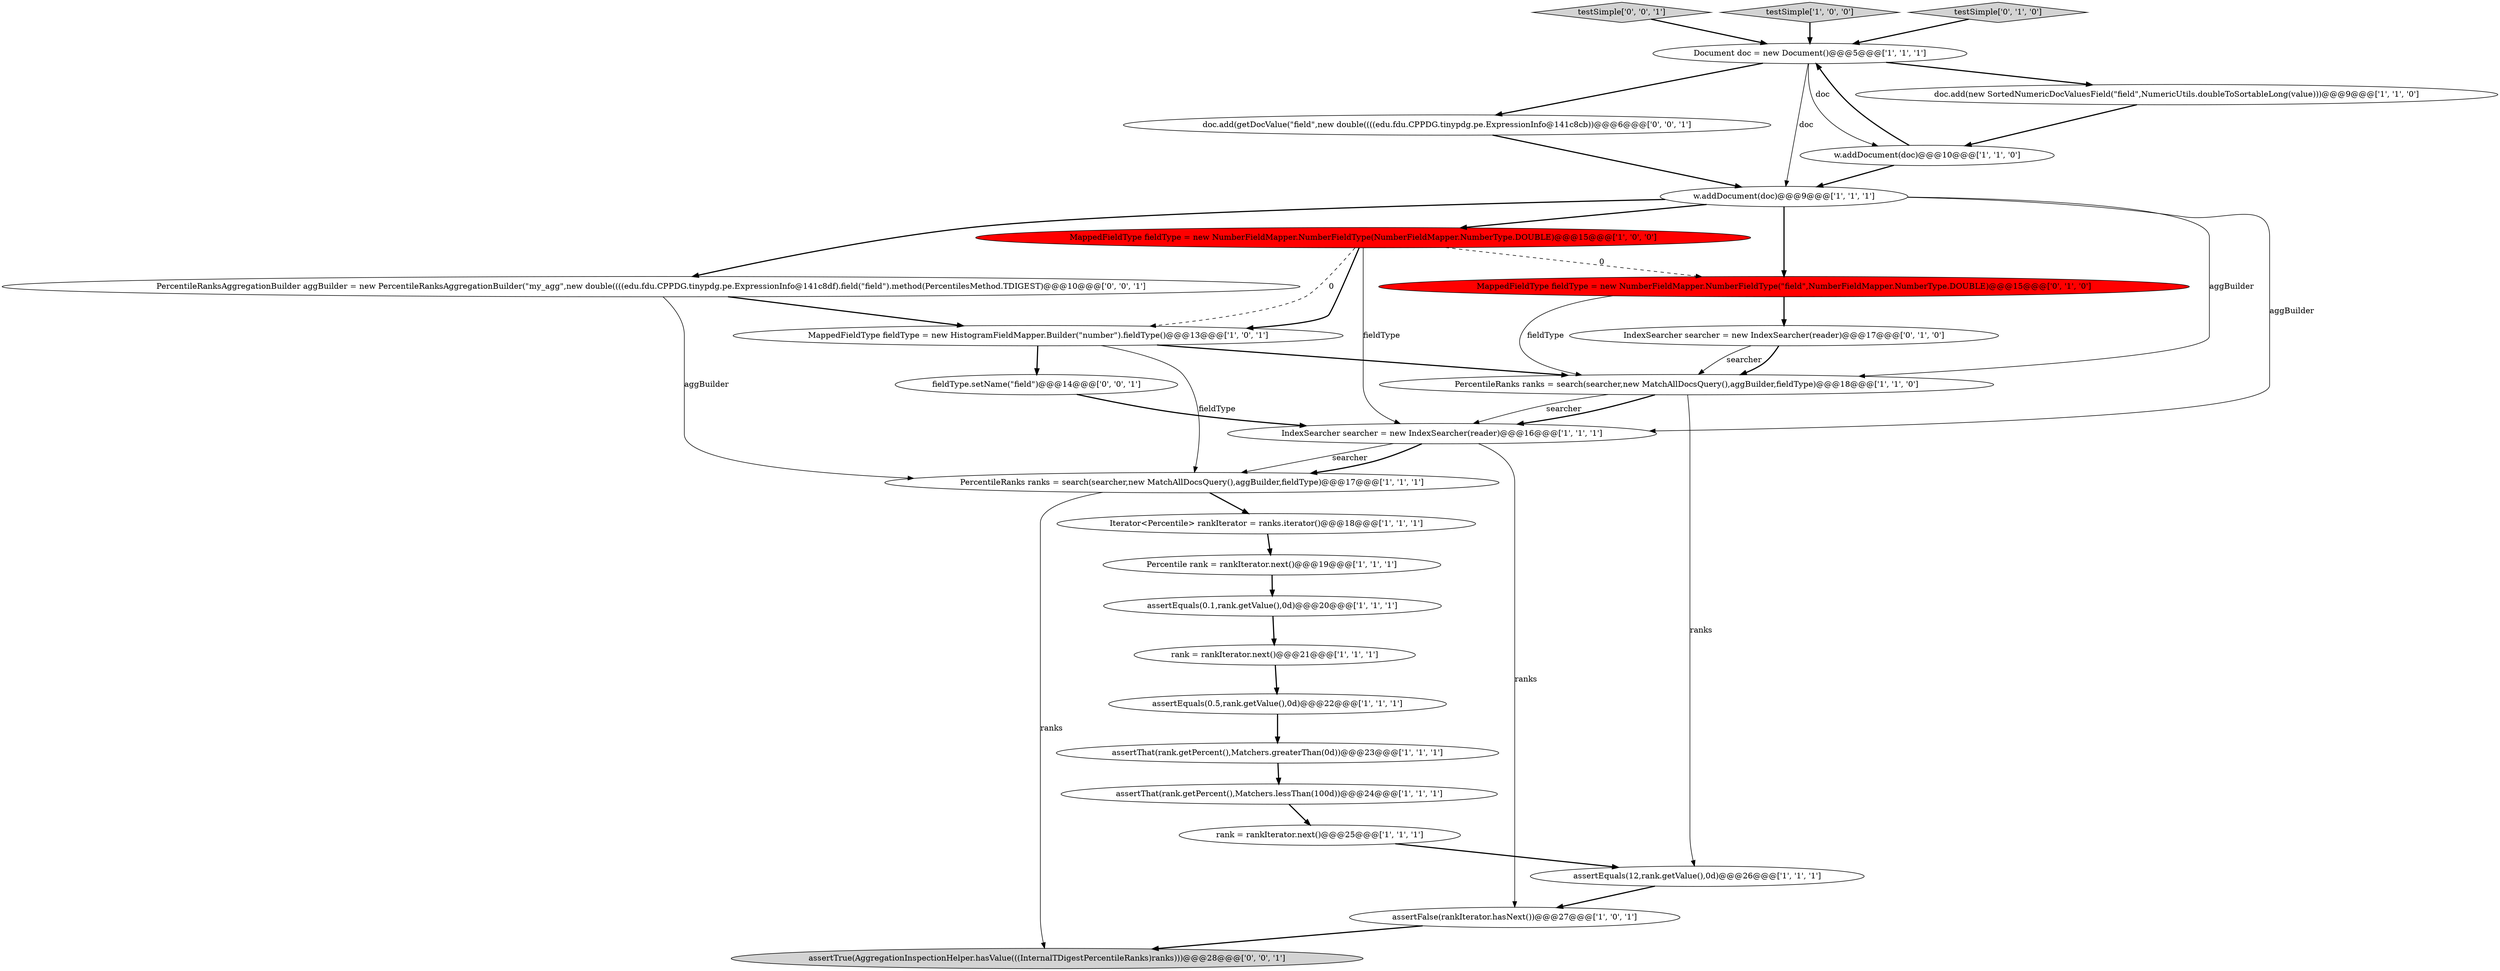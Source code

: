 digraph {
15 [style = filled, label = "Percentile rank = rankIterator.next()@@@19@@@['1', '1', '1']", fillcolor = white, shape = ellipse image = "AAA0AAABBB1BBB"];
6 [style = filled, label = "w.addDocument(doc)@@@9@@@['1', '1', '1']", fillcolor = white, shape = ellipse image = "AAA0AAABBB1BBB"];
13 [style = filled, label = "Iterator<Percentile> rankIterator = ranks.iterator()@@@18@@@['1', '1', '1']", fillcolor = white, shape = ellipse image = "AAA0AAABBB1BBB"];
27 [style = filled, label = "fieldType.setName(\"field\")@@@14@@@['0', '0', '1']", fillcolor = white, shape = ellipse image = "AAA0AAABBB3BBB"];
17 [style = filled, label = "assertFalse(rankIterator.hasNext())@@@27@@@['1', '0', '1']", fillcolor = white, shape = ellipse image = "AAA0AAABBB1BBB"];
23 [style = filled, label = "testSimple['0', '0', '1']", fillcolor = lightgray, shape = diamond image = "AAA0AAABBB3BBB"];
22 [style = filled, label = "MappedFieldType fieldType = new NumberFieldMapper.NumberFieldType(\"field\",NumberFieldMapper.NumberType.DOUBLE)@@@15@@@['0', '1', '0']", fillcolor = red, shape = ellipse image = "AAA1AAABBB2BBB"];
0 [style = filled, label = "doc.add(new SortedNumericDocValuesField(\"field\",NumericUtils.doubleToSortableLong(value)))@@@9@@@['1', '1', '0']", fillcolor = white, shape = ellipse image = "AAA0AAABBB1BBB"];
1 [style = filled, label = "rank = rankIterator.next()@@@21@@@['1', '1', '1']", fillcolor = white, shape = ellipse image = "AAA0AAABBB1BBB"];
26 [style = filled, label = "doc.add(getDocValue(\"field\",new double((((edu.fdu.CPPDG.tinypdg.pe.ExpressionInfo@141c8cb))@@@6@@@['0', '0', '1']", fillcolor = white, shape = ellipse image = "AAA0AAABBB3BBB"];
2 [style = filled, label = "rank = rankIterator.next()@@@25@@@['1', '1', '1']", fillcolor = white, shape = ellipse image = "AAA0AAABBB1BBB"];
14 [style = filled, label = "Document doc = new Document()@@@5@@@['1', '1', '1']", fillcolor = white, shape = ellipse image = "AAA0AAABBB1BBB"];
5 [style = filled, label = "assertEquals(12,rank.getValue(),0d)@@@26@@@['1', '1', '1']", fillcolor = white, shape = ellipse image = "AAA0AAABBB1BBB"];
8 [style = filled, label = "IndexSearcher searcher = new IndexSearcher(reader)@@@16@@@['1', '1', '1']", fillcolor = white, shape = ellipse image = "AAA0AAABBB1BBB"];
18 [style = filled, label = "testSimple['1', '0', '0']", fillcolor = lightgray, shape = diamond image = "AAA0AAABBB1BBB"];
7 [style = filled, label = "MappedFieldType fieldType = new NumberFieldMapper.NumberFieldType(NumberFieldMapper.NumberType.DOUBLE)@@@15@@@['1', '0', '0']", fillcolor = red, shape = ellipse image = "AAA1AAABBB1BBB"];
4 [style = filled, label = "assertEquals(0.5,rank.getValue(),0d)@@@22@@@['1', '1', '1']", fillcolor = white, shape = ellipse image = "AAA0AAABBB1BBB"];
10 [style = filled, label = "assertThat(rank.getPercent(),Matchers.lessThan(100d))@@@24@@@['1', '1', '1']", fillcolor = white, shape = ellipse image = "AAA0AAABBB1BBB"];
20 [style = filled, label = "IndexSearcher searcher = new IndexSearcher(reader)@@@17@@@['0', '1', '0']", fillcolor = white, shape = ellipse image = "AAA0AAABBB2BBB"];
3 [style = filled, label = "MappedFieldType fieldType = new HistogramFieldMapper.Builder(\"number\").fieldType()@@@13@@@['1', '0', '1']", fillcolor = white, shape = ellipse image = "AAA0AAABBB1BBB"];
12 [style = filled, label = "w.addDocument(doc)@@@10@@@['1', '1', '0']", fillcolor = white, shape = ellipse image = "AAA0AAABBB1BBB"];
16 [style = filled, label = "assertThat(rank.getPercent(),Matchers.greaterThan(0d))@@@23@@@['1', '1', '1']", fillcolor = white, shape = ellipse image = "AAA0AAABBB1BBB"];
24 [style = filled, label = "assertTrue(AggregationInspectionHelper.hasValue(((InternalTDigestPercentileRanks)ranks)))@@@28@@@['0', '0', '1']", fillcolor = lightgray, shape = ellipse image = "AAA0AAABBB3BBB"];
9 [style = filled, label = "PercentileRanks ranks = search(searcher,new MatchAllDocsQuery(),aggBuilder,fieldType)@@@17@@@['1', '1', '1']", fillcolor = white, shape = ellipse image = "AAA0AAABBB1BBB"];
25 [style = filled, label = "PercentileRanksAggregationBuilder aggBuilder = new PercentileRanksAggregationBuilder(\"my_agg\",new double((((edu.fdu.CPPDG.tinypdg.pe.ExpressionInfo@141c8df).field(\"field\").method(PercentilesMethod.TDIGEST)@@@10@@@['0', '0', '1']", fillcolor = white, shape = ellipse image = "AAA0AAABBB3BBB"];
21 [style = filled, label = "testSimple['0', '1', '0']", fillcolor = lightgray, shape = diamond image = "AAA0AAABBB2BBB"];
19 [style = filled, label = "assertEquals(0.1,rank.getValue(),0d)@@@20@@@['1', '1', '1']", fillcolor = white, shape = ellipse image = "AAA0AAABBB1BBB"];
11 [style = filled, label = "PercentileRanks ranks = search(searcher,new MatchAllDocsQuery(),aggBuilder,fieldType)@@@18@@@['1', '1', '0']", fillcolor = white, shape = ellipse image = "AAA0AAABBB1BBB"];
1->4 [style = bold, label=""];
22->11 [style = solid, label="fieldType"];
8->9 [style = solid, label="searcher"];
16->10 [style = bold, label=""];
6->22 [style = bold, label=""];
9->24 [style = solid, label="ranks"];
25->9 [style = solid, label="aggBuilder"];
0->12 [style = bold, label=""];
20->11 [style = solid, label="searcher"];
25->3 [style = bold, label=""];
3->11 [style = bold, label=""];
11->8 [style = solid, label="searcher"];
20->11 [style = bold, label=""];
8->17 [style = solid, label="ranks"];
15->19 [style = bold, label=""];
26->6 [style = bold, label=""];
12->6 [style = bold, label=""];
5->17 [style = bold, label=""];
7->3 [style = bold, label=""];
14->6 [style = solid, label="doc"];
3->27 [style = bold, label=""];
23->14 [style = bold, label=""];
14->26 [style = bold, label=""];
3->9 [style = solid, label="fieldType"];
19->1 [style = bold, label=""];
17->24 [style = bold, label=""];
14->0 [style = bold, label=""];
22->20 [style = bold, label=""];
12->14 [style = bold, label=""];
8->9 [style = bold, label=""];
21->14 [style = bold, label=""];
11->8 [style = bold, label=""];
7->3 [style = dashed, label="0"];
10->2 [style = bold, label=""];
14->12 [style = solid, label="doc"];
7->8 [style = solid, label="fieldType"];
13->15 [style = bold, label=""];
6->7 [style = bold, label=""];
11->5 [style = solid, label="ranks"];
6->11 [style = solid, label="aggBuilder"];
18->14 [style = bold, label=""];
27->8 [style = bold, label=""];
6->8 [style = solid, label="aggBuilder"];
7->22 [style = dashed, label="0"];
4->16 [style = bold, label=""];
6->25 [style = bold, label=""];
2->5 [style = bold, label=""];
9->13 [style = bold, label=""];
}
